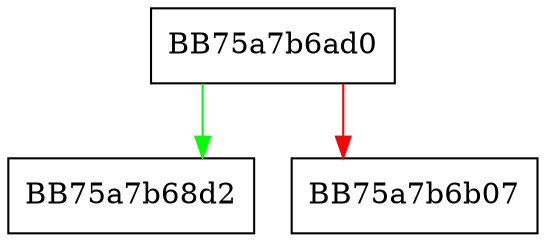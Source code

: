 digraph SymCryptFdefMontgomeryReduce256Asm {
  node [shape="box"];
  graph [splines=ortho];
  BB75a7b6ad0 -> BB75a7b68d2 [color="green"];
  BB75a7b6ad0 -> BB75a7b6b07 [color="red"];
}